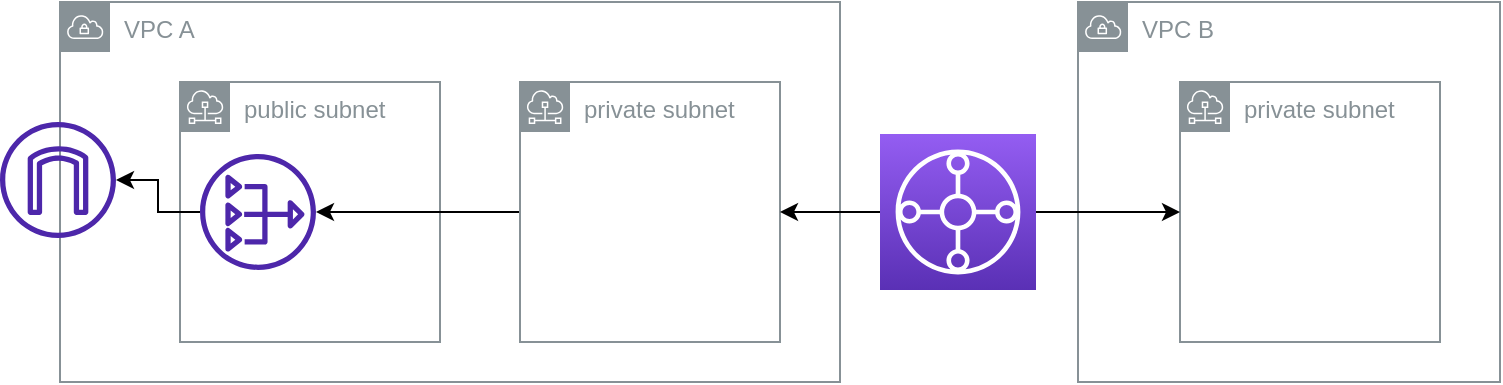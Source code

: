 <mxfile version="20.8.16" type="device"><diagram name="Página-1" id="9jPneIVt-ur3Mg1I-Zlj"><mxGraphModel dx="1036" dy="606" grid="1" gridSize="10" guides="1" tooltips="1" connect="1" arrows="1" fold="1" page="1" pageScale="1" pageWidth="1200" pageHeight="1920" math="0" shadow="0"><root><mxCell id="0"/><mxCell id="1" parent="0"/><mxCell id="2C-xiwSyTSjxmN-j-8xt-1" value="VPC A" style="sketch=0;outlineConnect=0;gradientColor=none;html=1;whiteSpace=wrap;fontSize=12;fontStyle=0;shape=mxgraph.aws4.group;grIcon=mxgraph.aws4.group_vpc;strokeColor=#879196;fillColor=none;verticalAlign=top;align=left;spacingLeft=30;fontColor=#879196;dashed=0;" vertex="1" parent="1"><mxGeometry x="180" y="140" width="390" height="190" as="geometry"/></mxCell><mxCell id="2C-xiwSyTSjxmN-j-8xt-2" value="VPC B" style="sketch=0;outlineConnect=0;gradientColor=none;html=1;whiteSpace=wrap;fontSize=12;fontStyle=0;shape=mxgraph.aws4.group;grIcon=mxgraph.aws4.group_vpc;strokeColor=#879196;fillColor=none;verticalAlign=top;align=left;spacingLeft=30;fontColor=#879196;dashed=0;" vertex="1" parent="1"><mxGeometry x="689" y="140" width="211" height="190" as="geometry"/></mxCell><mxCell id="2C-xiwSyTSjxmN-j-8xt-3" value="" style="sketch=0;outlineConnect=0;fontColor=#232F3E;gradientColor=none;fillColor=#4D27AA;strokeColor=none;dashed=0;verticalLabelPosition=bottom;verticalAlign=top;align=center;html=1;fontSize=12;fontStyle=0;aspect=fixed;pointerEvents=1;shape=mxgraph.aws4.internet_gateway;" vertex="1" parent="1"><mxGeometry x="150" y="200" width="58" height="58" as="geometry"/></mxCell><mxCell id="2C-xiwSyTSjxmN-j-8xt-4" value="public subnet" style="sketch=0;outlineConnect=0;gradientColor=none;html=1;whiteSpace=wrap;fontSize=12;fontStyle=0;shape=mxgraph.aws4.group;grIcon=mxgraph.aws4.group_subnet;strokeColor=#879196;fillColor=none;verticalAlign=top;align=left;spacingLeft=30;fontColor=#879196;dashed=0;" vertex="1" parent="1"><mxGeometry x="240" y="180" width="130" height="130" as="geometry"/></mxCell><mxCell id="2C-xiwSyTSjxmN-j-8xt-12" style="edgeStyle=orthogonalEdgeStyle;rounded=0;orthogonalLoop=1;jettySize=auto;html=1;" edge="1" parent="1" source="2C-xiwSyTSjxmN-j-8xt-5" target="2C-xiwSyTSjxmN-j-8xt-10"><mxGeometry relative="1" as="geometry"/></mxCell><mxCell id="2C-xiwSyTSjxmN-j-8xt-5" value="private subnet" style="sketch=0;outlineConnect=0;gradientColor=none;html=1;whiteSpace=wrap;fontSize=12;fontStyle=0;shape=mxgraph.aws4.group;grIcon=mxgraph.aws4.group_subnet;strokeColor=#879196;fillColor=none;verticalAlign=top;align=left;spacingLeft=30;fontColor=#879196;dashed=0;" vertex="1" parent="1"><mxGeometry x="410" y="180" width="130" height="130" as="geometry"/></mxCell><mxCell id="2C-xiwSyTSjxmN-j-8xt-6" value="private subnet" style="sketch=0;outlineConnect=0;gradientColor=none;html=1;whiteSpace=wrap;fontSize=12;fontStyle=0;shape=mxgraph.aws4.group;grIcon=mxgraph.aws4.group_subnet;strokeColor=#879196;fillColor=none;verticalAlign=top;align=left;spacingLeft=30;fontColor=#879196;dashed=0;" vertex="1" parent="1"><mxGeometry x="740" y="180" width="130" height="130" as="geometry"/></mxCell><mxCell id="2C-xiwSyTSjxmN-j-8xt-8" style="edgeStyle=orthogonalEdgeStyle;rounded=0;orthogonalLoop=1;jettySize=auto;html=1;" edge="1" parent="1" source="2C-xiwSyTSjxmN-j-8xt-7" target="2C-xiwSyTSjxmN-j-8xt-6"><mxGeometry relative="1" as="geometry"/></mxCell><mxCell id="2C-xiwSyTSjxmN-j-8xt-9" style="edgeStyle=orthogonalEdgeStyle;rounded=0;orthogonalLoop=1;jettySize=auto;html=1;" edge="1" parent="1" source="2C-xiwSyTSjxmN-j-8xt-7" target="2C-xiwSyTSjxmN-j-8xt-5"><mxGeometry relative="1" as="geometry"/></mxCell><mxCell id="2C-xiwSyTSjxmN-j-8xt-7" value="" style="sketch=0;points=[[0,0,0],[0.25,0,0],[0.5,0,0],[0.75,0,0],[1,0,0],[0,1,0],[0.25,1,0],[0.5,1,0],[0.75,1,0],[1,1,0],[0,0.25,0],[0,0.5,0],[0,0.75,0],[1,0.25,0],[1,0.5,0],[1,0.75,0]];outlineConnect=0;fontColor=#232F3E;gradientColor=#945DF2;gradientDirection=north;fillColor=#5A30B5;strokeColor=#ffffff;dashed=0;verticalLabelPosition=bottom;verticalAlign=top;align=center;html=1;fontSize=12;fontStyle=0;aspect=fixed;shape=mxgraph.aws4.resourceIcon;resIcon=mxgraph.aws4.transit_gateway;" vertex="1" parent="1"><mxGeometry x="590" y="206" width="78" height="78" as="geometry"/></mxCell><mxCell id="2C-xiwSyTSjxmN-j-8xt-11" style="edgeStyle=orthogonalEdgeStyle;rounded=0;orthogonalLoop=1;jettySize=auto;html=1;" edge="1" parent="1" source="2C-xiwSyTSjxmN-j-8xt-10" target="2C-xiwSyTSjxmN-j-8xt-3"><mxGeometry relative="1" as="geometry"/></mxCell><mxCell id="2C-xiwSyTSjxmN-j-8xt-10" value="" style="sketch=0;outlineConnect=0;fontColor=#232F3E;gradientColor=none;fillColor=#4D27AA;strokeColor=none;dashed=0;verticalLabelPosition=bottom;verticalAlign=top;align=center;html=1;fontSize=12;fontStyle=0;aspect=fixed;pointerEvents=1;shape=mxgraph.aws4.nat_gateway;" vertex="1" parent="1"><mxGeometry x="250" y="216" width="58" height="58" as="geometry"/></mxCell></root></mxGraphModel></diagram></mxfile>